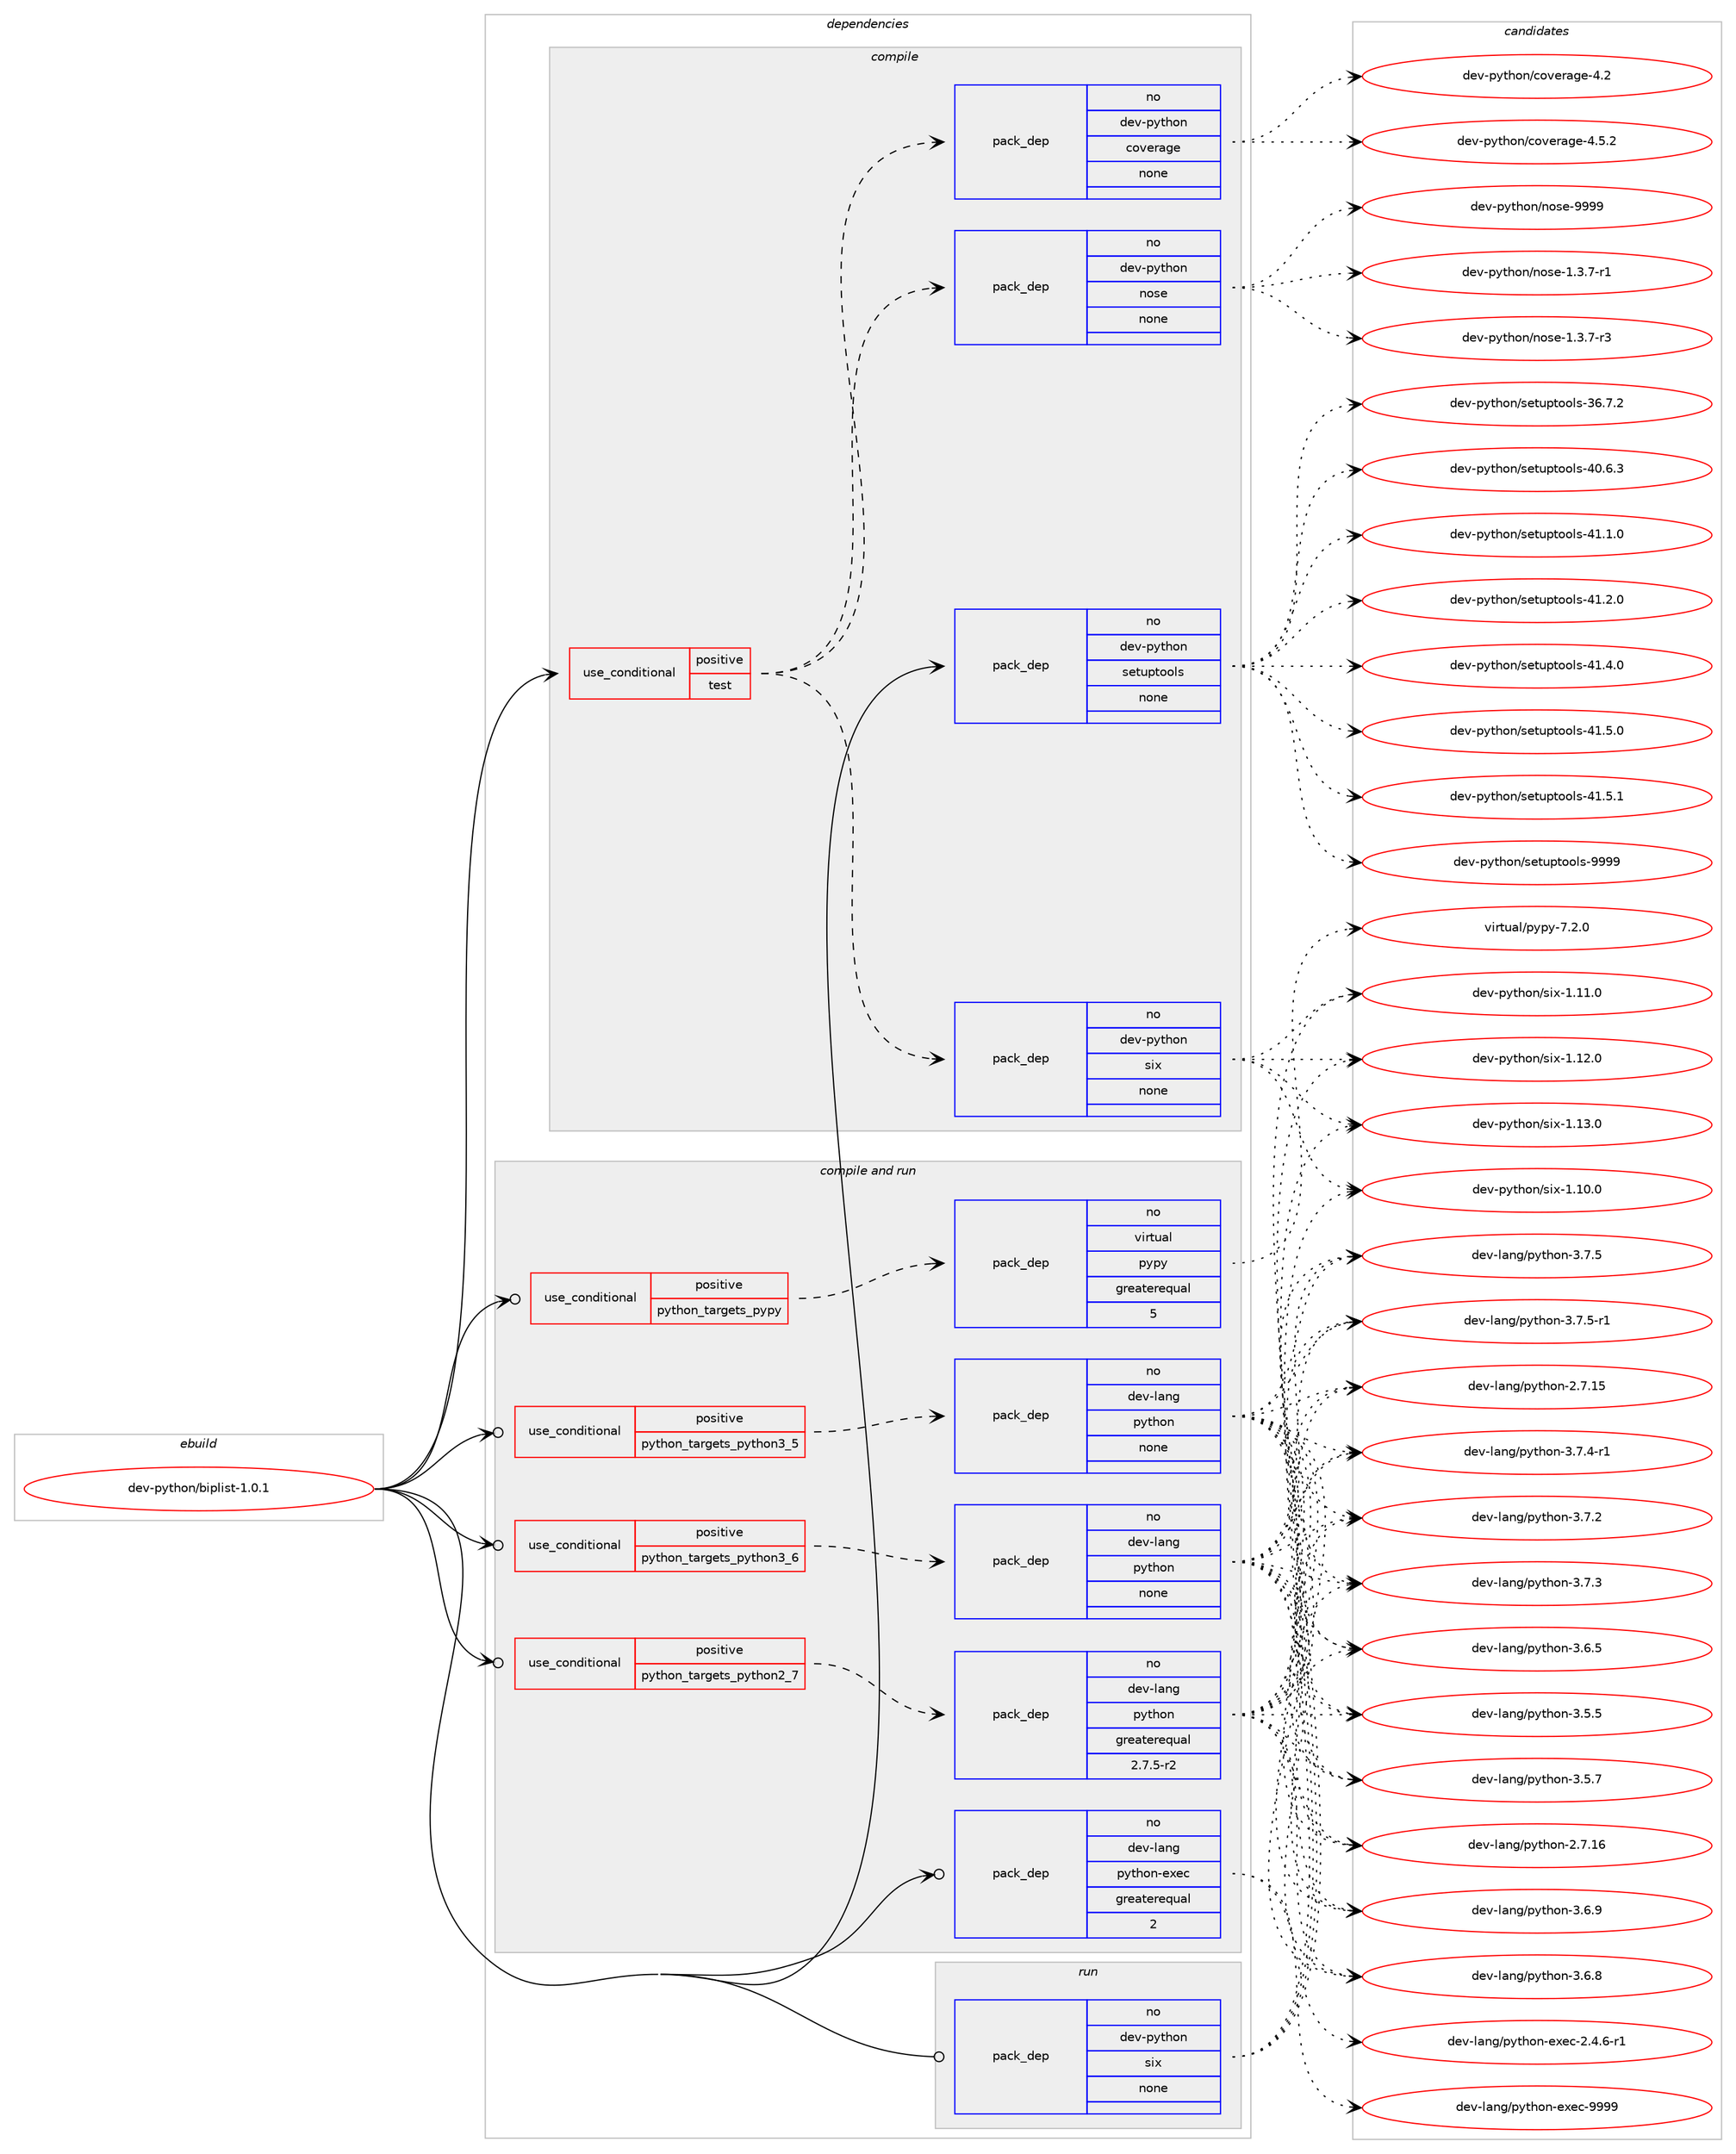 digraph prolog {

# *************
# Graph options
# *************

newrank=true;
concentrate=true;
compound=true;
graph [rankdir=LR,fontname=Helvetica,fontsize=10,ranksep=1.5];#, ranksep=2.5, nodesep=0.2];
edge  [arrowhead=vee];
node  [fontname=Helvetica,fontsize=10];

# **********
# The ebuild
# **********

subgraph cluster_leftcol {
color=gray;
rank=same;
label=<<i>ebuild</i>>;
id [label="dev-python/biplist-1.0.1", color=red, width=4, href="../dev-python/biplist-1.0.1.svg"];
}

# ****************
# The dependencies
# ****************

subgraph cluster_midcol {
color=gray;
label=<<i>dependencies</i>>;
subgraph cluster_compile {
fillcolor="#eeeeee";
style=filled;
label=<<i>compile</i>>;
subgraph cond136890 {
dependency596734 [label=<<TABLE BORDER="0" CELLBORDER="1" CELLSPACING="0" CELLPADDING="4"><TR><TD ROWSPAN="3" CELLPADDING="10">use_conditional</TD></TR><TR><TD>positive</TD></TR><TR><TD>test</TD></TR></TABLE>>, shape=none, color=red];
subgraph pack448069 {
dependency596735 [label=<<TABLE BORDER="0" CELLBORDER="1" CELLSPACING="0" CELLPADDING="4" WIDTH="220"><TR><TD ROWSPAN="6" CELLPADDING="30">pack_dep</TD></TR><TR><TD WIDTH="110">no</TD></TR><TR><TD>dev-python</TD></TR><TR><TD>nose</TD></TR><TR><TD>none</TD></TR><TR><TD></TD></TR></TABLE>>, shape=none, color=blue];
}
dependency596734:e -> dependency596735:w [weight=20,style="dashed",arrowhead="vee"];
subgraph pack448070 {
dependency596736 [label=<<TABLE BORDER="0" CELLBORDER="1" CELLSPACING="0" CELLPADDING="4" WIDTH="220"><TR><TD ROWSPAN="6" CELLPADDING="30">pack_dep</TD></TR><TR><TD WIDTH="110">no</TD></TR><TR><TD>dev-python</TD></TR><TR><TD>coverage</TD></TR><TR><TD>none</TD></TR><TR><TD></TD></TR></TABLE>>, shape=none, color=blue];
}
dependency596734:e -> dependency596736:w [weight=20,style="dashed",arrowhead="vee"];
subgraph pack448071 {
dependency596737 [label=<<TABLE BORDER="0" CELLBORDER="1" CELLSPACING="0" CELLPADDING="4" WIDTH="220"><TR><TD ROWSPAN="6" CELLPADDING="30">pack_dep</TD></TR><TR><TD WIDTH="110">no</TD></TR><TR><TD>dev-python</TD></TR><TR><TD>six</TD></TR><TR><TD>none</TD></TR><TR><TD></TD></TR></TABLE>>, shape=none, color=blue];
}
dependency596734:e -> dependency596737:w [weight=20,style="dashed",arrowhead="vee"];
}
id:e -> dependency596734:w [weight=20,style="solid",arrowhead="vee"];
subgraph pack448072 {
dependency596738 [label=<<TABLE BORDER="0" CELLBORDER="1" CELLSPACING="0" CELLPADDING="4" WIDTH="220"><TR><TD ROWSPAN="6" CELLPADDING="30">pack_dep</TD></TR><TR><TD WIDTH="110">no</TD></TR><TR><TD>dev-python</TD></TR><TR><TD>setuptools</TD></TR><TR><TD>none</TD></TR><TR><TD></TD></TR></TABLE>>, shape=none, color=blue];
}
id:e -> dependency596738:w [weight=20,style="solid",arrowhead="vee"];
}
subgraph cluster_compileandrun {
fillcolor="#eeeeee";
style=filled;
label=<<i>compile and run</i>>;
subgraph cond136891 {
dependency596739 [label=<<TABLE BORDER="0" CELLBORDER="1" CELLSPACING="0" CELLPADDING="4"><TR><TD ROWSPAN="3" CELLPADDING="10">use_conditional</TD></TR><TR><TD>positive</TD></TR><TR><TD>python_targets_pypy</TD></TR></TABLE>>, shape=none, color=red];
subgraph pack448073 {
dependency596740 [label=<<TABLE BORDER="0" CELLBORDER="1" CELLSPACING="0" CELLPADDING="4" WIDTH="220"><TR><TD ROWSPAN="6" CELLPADDING="30">pack_dep</TD></TR><TR><TD WIDTH="110">no</TD></TR><TR><TD>virtual</TD></TR><TR><TD>pypy</TD></TR><TR><TD>greaterequal</TD></TR><TR><TD>5</TD></TR></TABLE>>, shape=none, color=blue];
}
dependency596739:e -> dependency596740:w [weight=20,style="dashed",arrowhead="vee"];
}
id:e -> dependency596739:w [weight=20,style="solid",arrowhead="odotvee"];
subgraph cond136892 {
dependency596741 [label=<<TABLE BORDER="0" CELLBORDER="1" CELLSPACING="0" CELLPADDING="4"><TR><TD ROWSPAN="3" CELLPADDING="10">use_conditional</TD></TR><TR><TD>positive</TD></TR><TR><TD>python_targets_python2_7</TD></TR></TABLE>>, shape=none, color=red];
subgraph pack448074 {
dependency596742 [label=<<TABLE BORDER="0" CELLBORDER="1" CELLSPACING="0" CELLPADDING="4" WIDTH="220"><TR><TD ROWSPAN="6" CELLPADDING="30">pack_dep</TD></TR><TR><TD WIDTH="110">no</TD></TR><TR><TD>dev-lang</TD></TR><TR><TD>python</TD></TR><TR><TD>greaterequal</TD></TR><TR><TD>2.7.5-r2</TD></TR></TABLE>>, shape=none, color=blue];
}
dependency596741:e -> dependency596742:w [weight=20,style="dashed",arrowhead="vee"];
}
id:e -> dependency596741:w [weight=20,style="solid",arrowhead="odotvee"];
subgraph cond136893 {
dependency596743 [label=<<TABLE BORDER="0" CELLBORDER="1" CELLSPACING="0" CELLPADDING="4"><TR><TD ROWSPAN="3" CELLPADDING="10">use_conditional</TD></TR><TR><TD>positive</TD></TR><TR><TD>python_targets_python3_5</TD></TR></TABLE>>, shape=none, color=red];
subgraph pack448075 {
dependency596744 [label=<<TABLE BORDER="0" CELLBORDER="1" CELLSPACING="0" CELLPADDING="4" WIDTH="220"><TR><TD ROWSPAN="6" CELLPADDING="30">pack_dep</TD></TR><TR><TD WIDTH="110">no</TD></TR><TR><TD>dev-lang</TD></TR><TR><TD>python</TD></TR><TR><TD>none</TD></TR><TR><TD></TD></TR></TABLE>>, shape=none, color=blue];
}
dependency596743:e -> dependency596744:w [weight=20,style="dashed",arrowhead="vee"];
}
id:e -> dependency596743:w [weight=20,style="solid",arrowhead="odotvee"];
subgraph cond136894 {
dependency596745 [label=<<TABLE BORDER="0" CELLBORDER="1" CELLSPACING="0" CELLPADDING="4"><TR><TD ROWSPAN="3" CELLPADDING="10">use_conditional</TD></TR><TR><TD>positive</TD></TR><TR><TD>python_targets_python3_6</TD></TR></TABLE>>, shape=none, color=red];
subgraph pack448076 {
dependency596746 [label=<<TABLE BORDER="0" CELLBORDER="1" CELLSPACING="0" CELLPADDING="4" WIDTH="220"><TR><TD ROWSPAN="6" CELLPADDING="30">pack_dep</TD></TR><TR><TD WIDTH="110">no</TD></TR><TR><TD>dev-lang</TD></TR><TR><TD>python</TD></TR><TR><TD>none</TD></TR><TR><TD></TD></TR></TABLE>>, shape=none, color=blue];
}
dependency596745:e -> dependency596746:w [weight=20,style="dashed",arrowhead="vee"];
}
id:e -> dependency596745:w [weight=20,style="solid",arrowhead="odotvee"];
subgraph pack448077 {
dependency596747 [label=<<TABLE BORDER="0" CELLBORDER="1" CELLSPACING="0" CELLPADDING="4" WIDTH="220"><TR><TD ROWSPAN="6" CELLPADDING="30">pack_dep</TD></TR><TR><TD WIDTH="110">no</TD></TR><TR><TD>dev-lang</TD></TR><TR><TD>python-exec</TD></TR><TR><TD>greaterequal</TD></TR><TR><TD>2</TD></TR></TABLE>>, shape=none, color=blue];
}
id:e -> dependency596747:w [weight=20,style="solid",arrowhead="odotvee"];
}
subgraph cluster_run {
fillcolor="#eeeeee";
style=filled;
label=<<i>run</i>>;
subgraph pack448078 {
dependency596748 [label=<<TABLE BORDER="0" CELLBORDER="1" CELLSPACING="0" CELLPADDING="4" WIDTH="220"><TR><TD ROWSPAN="6" CELLPADDING="30">pack_dep</TD></TR><TR><TD WIDTH="110">no</TD></TR><TR><TD>dev-python</TD></TR><TR><TD>six</TD></TR><TR><TD>none</TD></TR><TR><TD></TD></TR></TABLE>>, shape=none, color=blue];
}
id:e -> dependency596748:w [weight=20,style="solid",arrowhead="odot"];
}
}

# **************
# The candidates
# **************

subgraph cluster_choices {
rank=same;
color=gray;
label=<<i>candidates</i>>;

subgraph choice448069 {
color=black;
nodesep=1;
choice10010111845112121116104111110471101111151014549465146554511449 [label="dev-python/nose-1.3.7-r1", color=red, width=4,href="../dev-python/nose-1.3.7-r1.svg"];
choice10010111845112121116104111110471101111151014549465146554511451 [label="dev-python/nose-1.3.7-r3", color=red, width=4,href="../dev-python/nose-1.3.7-r3.svg"];
choice10010111845112121116104111110471101111151014557575757 [label="dev-python/nose-9999", color=red, width=4,href="../dev-python/nose-9999.svg"];
dependency596735:e -> choice10010111845112121116104111110471101111151014549465146554511449:w [style=dotted,weight="100"];
dependency596735:e -> choice10010111845112121116104111110471101111151014549465146554511451:w [style=dotted,weight="100"];
dependency596735:e -> choice10010111845112121116104111110471101111151014557575757:w [style=dotted,weight="100"];
}
subgraph choice448070 {
color=black;
nodesep=1;
choice1001011184511212111610411111047991111181011149710310145524650 [label="dev-python/coverage-4.2", color=red, width=4,href="../dev-python/coverage-4.2.svg"];
choice10010111845112121116104111110479911111810111497103101455246534650 [label="dev-python/coverage-4.5.2", color=red, width=4,href="../dev-python/coverage-4.5.2.svg"];
dependency596736:e -> choice1001011184511212111610411111047991111181011149710310145524650:w [style=dotted,weight="100"];
dependency596736:e -> choice10010111845112121116104111110479911111810111497103101455246534650:w [style=dotted,weight="100"];
}
subgraph choice448071 {
color=black;
nodesep=1;
choice100101118451121211161041111104711510512045494649484648 [label="dev-python/six-1.10.0", color=red, width=4,href="../dev-python/six-1.10.0.svg"];
choice100101118451121211161041111104711510512045494649494648 [label="dev-python/six-1.11.0", color=red, width=4,href="../dev-python/six-1.11.0.svg"];
choice100101118451121211161041111104711510512045494649504648 [label="dev-python/six-1.12.0", color=red, width=4,href="../dev-python/six-1.12.0.svg"];
choice100101118451121211161041111104711510512045494649514648 [label="dev-python/six-1.13.0", color=red, width=4,href="../dev-python/six-1.13.0.svg"];
dependency596737:e -> choice100101118451121211161041111104711510512045494649484648:w [style=dotted,weight="100"];
dependency596737:e -> choice100101118451121211161041111104711510512045494649494648:w [style=dotted,weight="100"];
dependency596737:e -> choice100101118451121211161041111104711510512045494649504648:w [style=dotted,weight="100"];
dependency596737:e -> choice100101118451121211161041111104711510512045494649514648:w [style=dotted,weight="100"];
}
subgraph choice448072 {
color=black;
nodesep=1;
choice100101118451121211161041111104711510111611711211611111110811545515446554650 [label="dev-python/setuptools-36.7.2", color=red, width=4,href="../dev-python/setuptools-36.7.2.svg"];
choice100101118451121211161041111104711510111611711211611111110811545524846544651 [label="dev-python/setuptools-40.6.3", color=red, width=4,href="../dev-python/setuptools-40.6.3.svg"];
choice100101118451121211161041111104711510111611711211611111110811545524946494648 [label="dev-python/setuptools-41.1.0", color=red, width=4,href="../dev-python/setuptools-41.1.0.svg"];
choice100101118451121211161041111104711510111611711211611111110811545524946504648 [label="dev-python/setuptools-41.2.0", color=red, width=4,href="../dev-python/setuptools-41.2.0.svg"];
choice100101118451121211161041111104711510111611711211611111110811545524946524648 [label="dev-python/setuptools-41.4.0", color=red, width=4,href="../dev-python/setuptools-41.4.0.svg"];
choice100101118451121211161041111104711510111611711211611111110811545524946534648 [label="dev-python/setuptools-41.5.0", color=red, width=4,href="../dev-python/setuptools-41.5.0.svg"];
choice100101118451121211161041111104711510111611711211611111110811545524946534649 [label="dev-python/setuptools-41.5.1", color=red, width=4,href="../dev-python/setuptools-41.5.1.svg"];
choice10010111845112121116104111110471151011161171121161111111081154557575757 [label="dev-python/setuptools-9999", color=red, width=4,href="../dev-python/setuptools-9999.svg"];
dependency596738:e -> choice100101118451121211161041111104711510111611711211611111110811545515446554650:w [style=dotted,weight="100"];
dependency596738:e -> choice100101118451121211161041111104711510111611711211611111110811545524846544651:w [style=dotted,weight="100"];
dependency596738:e -> choice100101118451121211161041111104711510111611711211611111110811545524946494648:w [style=dotted,weight="100"];
dependency596738:e -> choice100101118451121211161041111104711510111611711211611111110811545524946504648:w [style=dotted,weight="100"];
dependency596738:e -> choice100101118451121211161041111104711510111611711211611111110811545524946524648:w [style=dotted,weight="100"];
dependency596738:e -> choice100101118451121211161041111104711510111611711211611111110811545524946534648:w [style=dotted,weight="100"];
dependency596738:e -> choice100101118451121211161041111104711510111611711211611111110811545524946534649:w [style=dotted,weight="100"];
dependency596738:e -> choice10010111845112121116104111110471151011161171121161111111081154557575757:w [style=dotted,weight="100"];
}
subgraph choice448073 {
color=black;
nodesep=1;
choice1181051141161179710847112121112121455546504648 [label="virtual/pypy-7.2.0", color=red, width=4,href="../virtual/pypy-7.2.0.svg"];
dependency596740:e -> choice1181051141161179710847112121112121455546504648:w [style=dotted,weight="100"];
}
subgraph choice448074 {
color=black;
nodesep=1;
choice10010111845108971101034711212111610411111045504655464953 [label="dev-lang/python-2.7.15", color=red, width=4,href="../dev-lang/python-2.7.15.svg"];
choice10010111845108971101034711212111610411111045504655464954 [label="dev-lang/python-2.7.16", color=red, width=4,href="../dev-lang/python-2.7.16.svg"];
choice100101118451089711010347112121116104111110455146534653 [label="dev-lang/python-3.5.5", color=red, width=4,href="../dev-lang/python-3.5.5.svg"];
choice100101118451089711010347112121116104111110455146534655 [label="dev-lang/python-3.5.7", color=red, width=4,href="../dev-lang/python-3.5.7.svg"];
choice100101118451089711010347112121116104111110455146544653 [label="dev-lang/python-3.6.5", color=red, width=4,href="../dev-lang/python-3.6.5.svg"];
choice100101118451089711010347112121116104111110455146544656 [label="dev-lang/python-3.6.8", color=red, width=4,href="../dev-lang/python-3.6.8.svg"];
choice100101118451089711010347112121116104111110455146544657 [label="dev-lang/python-3.6.9", color=red, width=4,href="../dev-lang/python-3.6.9.svg"];
choice100101118451089711010347112121116104111110455146554650 [label="dev-lang/python-3.7.2", color=red, width=4,href="../dev-lang/python-3.7.2.svg"];
choice100101118451089711010347112121116104111110455146554651 [label="dev-lang/python-3.7.3", color=red, width=4,href="../dev-lang/python-3.7.3.svg"];
choice1001011184510897110103471121211161041111104551465546524511449 [label="dev-lang/python-3.7.4-r1", color=red, width=4,href="../dev-lang/python-3.7.4-r1.svg"];
choice100101118451089711010347112121116104111110455146554653 [label="dev-lang/python-3.7.5", color=red, width=4,href="../dev-lang/python-3.7.5.svg"];
choice1001011184510897110103471121211161041111104551465546534511449 [label="dev-lang/python-3.7.5-r1", color=red, width=4,href="../dev-lang/python-3.7.5-r1.svg"];
dependency596742:e -> choice10010111845108971101034711212111610411111045504655464953:w [style=dotted,weight="100"];
dependency596742:e -> choice10010111845108971101034711212111610411111045504655464954:w [style=dotted,weight="100"];
dependency596742:e -> choice100101118451089711010347112121116104111110455146534653:w [style=dotted,weight="100"];
dependency596742:e -> choice100101118451089711010347112121116104111110455146534655:w [style=dotted,weight="100"];
dependency596742:e -> choice100101118451089711010347112121116104111110455146544653:w [style=dotted,weight="100"];
dependency596742:e -> choice100101118451089711010347112121116104111110455146544656:w [style=dotted,weight="100"];
dependency596742:e -> choice100101118451089711010347112121116104111110455146544657:w [style=dotted,weight="100"];
dependency596742:e -> choice100101118451089711010347112121116104111110455146554650:w [style=dotted,weight="100"];
dependency596742:e -> choice100101118451089711010347112121116104111110455146554651:w [style=dotted,weight="100"];
dependency596742:e -> choice1001011184510897110103471121211161041111104551465546524511449:w [style=dotted,weight="100"];
dependency596742:e -> choice100101118451089711010347112121116104111110455146554653:w [style=dotted,weight="100"];
dependency596742:e -> choice1001011184510897110103471121211161041111104551465546534511449:w [style=dotted,weight="100"];
}
subgraph choice448075 {
color=black;
nodesep=1;
choice10010111845108971101034711212111610411111045504655464953 [label="dev-lang/python-2.7.15", color=red, width=4,href="../dev-lang/python-2.7.15.svg"];
choice10010111845108971101034711212111610411111045504655464954 [label="dev-lang/python-2.7.16", color=red, width=4,href="../dev-lang/python-2.7.16.svg"];
choice100101118451089711010347112121116104111110455146534653 [label="dev-lang/python-3.5.5", color=red, width=4,href="../dev-lang/python-3.5.5.svg"];
choice100101118451089711010347112121116104111110455146534655 [label="dev-lang/python-3.5.7", color=red, width=4,href="../dev-lang/python-3.5.7.svg"];
choice100101118451089711010347112121116104111110455146544653 [label="dev-lang/python-3.6.5", color=red, width=4,href="../dev-lang/python-3.6.5.svg"];
choice100101118451089711010347112121116104111110455146544656 [label="dev-lang/python-3.6.8", color=red, width=4,href="../dev-lang/python-3.6.8.svg"];
choice100101118451089711010347112121116104111110455146544657 [label="dev-lang/python-3.6.9", color=red, width=4,href="../dev-lang/python-3.6.9.svg"];
choice100101118451089711010347112121116104111110455146554650 [label="dev-lang/python-3.7.2", color=red, width=4,href="../dev-lang/python-3.7.2.svg"];
choice100101118451089711010347112121116104111110455146554651 [label="dev-lang/python-3.7.3", color=red, width=4,href="../dev-lang/python-3.7.3.svg"];
choice1001011184510897110103471121211161041111104551465546524511449 [label="dev-lang/python-3.7.4-r1", color=red, width=4,href="../dev-lang/python-3.7.4-r1.svg"];
choice100101118451089711010347112121116104111110455146554653 [label="dev-lang/python-3.7.5", color=red, width=4,href="../dev-lang/python-3.7.5.svg"];
choice1001011184510897110103471121211161041111104551465546534511449 [label="dev-lang/python-3.7.5-r1", color=red, width=4,href="../dev-lang/python-3.7.5-r1.svg"];
dependency596744:e -> choice10010111845108971101034711212111610411111045504655464953:w [style=dotted,weight="100"];
dependency596744:e -> choice10010111845108971101034711212111610411111045504655464954:w [style=dotted,weight="100"];
dependency596744:e -> choice100101118451089711010347112121116104111110455146534653:w [style=dotted,weight="100"];
dependency596744:e -> choice100101118451089711010347112121116104111110455146534655:w [style=dotted,weight="100"];
dependency596744:e -> choice100101118451089711010347112121116104111110455146544653:w [style=dotted,weight="100"];
dependency596744:e -> choice100101118451089711010347112121116104111110455146544656:w [style=dotted,weight="100"];
dependency596744:e -> choice100101118451089711010347112121116104111110455146544657:w [style=dotted,weight="100"];
dependency596744:e -> choice100101118451089711010347112121116104111110455146554650:w [style=dotted,weight="100"];
dependency596744:e -> choice100101118451089711010347112121116104111110455146554651:w [style=dotted,weight="100"];
dependency596744:e -> choice1001011184510897110103471121211161041111104551465546524511449:w [style=dotted,weight="100"];
dependency596744:e -> choice100101118451089711010347112121116104111110455146554653:w [style=dotted,weight="100"];
dependency596744:e -> choice1001011184510897110103471121211161041111104551465546534511449:w [style=dotted,weight="100"];
}
subgraph choice448076 {
color=black;
nodesep=1;
choice10010111845108971101034711212111610411111045504655464953 [label="dev-lang/python-2.7.15", color=red, width=4,href="../dev-lang/python-2.7.15.svg"];
choice10010111845108971101034711212111610411111045504655464954 [label="dev-lang/python-2.7.16", color=red, width=4,href="../dev-lang/python-2.7.16.svg"];
choice100101118451089711010347112121116104111110455146534653 [label="dev-lang/python-3.5.5", color=red, width=4,href="../dev-lang/python-3.5.5.svg"];
choice100101118451089711010347112121116104111110455146534655 [label="dev-lang/python-3.5.7", color=red, width=4,href="../dev-lang/python-3.5.7.svg"];
choice100101118451089711010347112121116104111110455146544653 [label="dev-lang/python-3.6.5", color=red, width=4,href="../dev-lang/python-3.6.5.svg"];
choice100101118451089711010347112121116104111110455146544656 [label="dev-lang/python-3.6.8", color=red, width=4,href="../dev-lang/python-3.6.8.svg"];
choice100101118451089711010347112121116104111110455146544657 [label="dev-lang/python-3.6.9", color=red, width=4,href="../dev-lang/python-3.6.9.svg"];
choice100101118451089711010347112121116104111110455146554650 [label="dev-lang/python-3.7.2", color=red, width=4,href="../dev-lang/python-3.7.2.svg"];
choice100101118451089711010347112121116104111110455146554651 [label="dev-lang/python-3.7.3", color=red, width=4,href="../dev-lang/python-3.7.3.svg"];
choice1001011184510897110103471121211161041111104551465546524511449 [label="dev-lang/python-3.7.4-r1", color=red, width=4,href="../dev-lang/python-3.7.4-r1.svg"];
choice100101118451089711010347112121116104111110455146554653 [label="dev-lang/python-3.7.5", color=red, width=4,href="../dev-lang/python-3.7.5.svg"];
choice1001011184510897110103471121211161041111104551465546534511449 [label="dev-lang/python-3.7.5-r1", color=red, width=4,href="../dev-lang/python-3.7.5-r1.svg"];
dependency596746:e -> choice10010111845108971101034711212111610411111045504655464953:w [style=dotted,weight="100"];
dependency596746:e -> choice10010111845108971101034711212111610411111045504655464954:w [style=dotted,weight="100"];
dependency596746:e -> choice100101118451089711010347112121116104111110455146534653:w [style=dotted,weight="100"];
dependency596746:e -> choice100101118451089711010347112121116104111110455146534655:w [style=dotted,weight="100"];
dependency596746:e -> choice100101118451089711010347112121116104111110455146544653:w [style=dotted,weight="100"];
dependency596746:e -> choice100101118451089711010347112121116104111110455146544656:w [style=dotted,weight="100"];
dependency596746:e -> choice100101118451089711010347112121116104111110455146544657:w [style=dotted,weight="100"];
dependency596746:e -> choice100101118451089711010347112121116104111110455146554650:w [style=dotted,weight="100"];
dependency596746:e -> choice100101118451089711010347112121116104111110455146554651:w [style=dotted,weight="100"];
dependency596746:e -> choice1001011184510897110103471121211161041111104551465546524511449:w [style=dotted,weight="100"];
dependency596746:e -> choice100101118451089711010347112121116104111110455146554653:w [style=dotted,weight="100"];
dependency596746:e -> choice1001011184510897110103471121211161041111104551465546534511449:w [style=dotted,weight="100"];
}
subgraph choice448077 {
color=black;
nodesep=1;
choice10010111845108971101034711212111610411111045101120101994550465246544511449 [label="dev-lang/python-exec-2.4.6-r1", color=red, width=4,href="../dev-lang/python-exec-2.4.6-r1.svg"];
choice10010111845108971101034711212111610411111045101120101994557575757 [label="dev-lang/python-exec-9999", color=red, width=4,href="../dev-lang/python-exec-9999.svg"];
dependency596747:e -> choice10010111845108971101034711212111610411111045101120101994550465246544511449:w [style=dotted,weight="100"];
dependency596747:e -> choice10010111845108971101034711212111610411111045101120101994557575757:w [style=dotted,weight="100"];
}
subgraph choice448078 {
color=black;
nodesep=1;
choice100101118451121211161041111104711510512045494649484648 [label="dev-python/six-1.10.0", color=red, width=4,href="../dev-python/six-1.10.0.svg"];
choice100101118451121211161041111104711510512045494649494648 [label="dev-python/six-1.11.0", color=red, width=4,href="../dev-python/six-1.11.0.svg"];
choice100101118451121211161041111104711510512045494649504648 [label="dev-python/six-1.12.0", color=red, width=4,href="../dev-python/six-1.12.0.svg"];
choice100101118451121211161041111104711510512045494649514648 [label="dev-python/six-1.13.0", color=red, width=4,href="../dev-python/six-1.13.0.svg"];
dependency596748:e -> choice100101118451121211161041111104711510512045494649484648:w [style=dotted,weight="100"];
dependency596748:e -> choice100101118451121211161041111104711510512045494649494648:w [style=dotted,weight="100"];
dependency596748:e -> choice100101118451121211161041111104711510512045494649504648:w [style=dotted,weight="100"];
dependency596748:e -> choice100101118451121211161041111104711510512045494649514648:w [style=dotted,weight="100"];
}
}

}
